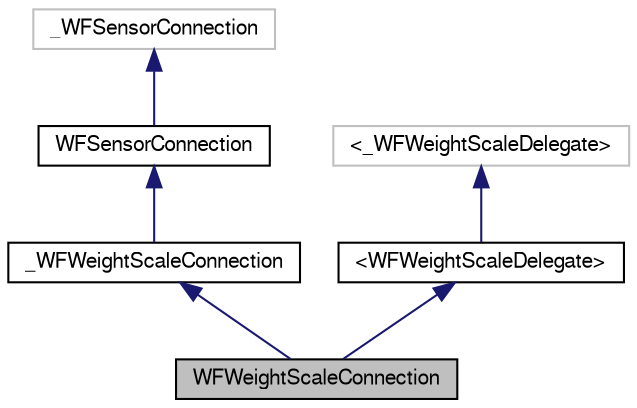 digraph "WFWeightScaleConnection"
{
  edge [fontname="FreeSans",fontsize="10",labelfontname="FreeSans",labelfontsize="10"];
  node [fontname="FreeSans",fontsize="10",shape=record];
  Node1 [label="WFWeightScaleConnection",height=0.2,width=0.4,color="black", fillcolor="grey75", style="filled", fontcolor="black"];
  Node2 -> Node1 [dir="back",color="midnightblue",fontsize="10",style="solid",fontname="FreeSans"];
  Node2 [label="_WFWeightScaleConnection",height=0.2,width=0.4,color="black", fillcolor="white", style="filled",URL="$interface___w_f_weight_scale_connection.html",tooltip="Internal-use base class for the WFWeightScaleConnection. "];
  Node3 -> Node2 [dir="back",color="midnightblue",fontsize="10",style="solid",fontname="FreeSans"];
  Node3 [label="WFSensorConnection",height=0.2,width=0.4,color="black", fillcolor="white", style="filled",URL="$interface_w_f_sensor_connection.html",tooltip="Represents the connection for an ANT sensor. "];
  Node4 -> Node3 [dir="back",color="midnightblue",fontsize="10",style="solid",fontname="FreeSans"];
  Node4 [label="_WFSensorConnection",height=0.2,width=0.4,color="grey75", fillcolor="white", style="filled"];
  Node5 -> Node1 [dir="back",color="midnightblue",fontsize="10",style="solid",fontname="FreeSans"];
  Node5 [label="\<WFWeightScaleDelegate\>",height=0.2,width=0.4,color="black", fillcolor="white", style="filled",URL="$protocol_w_f_weight_scale_delegate-p.html",tooltip="Provides the interface for callback methods used by the WFWeightScaleConnection. "];
  Node6 -> Node5 [dir="back",color="midnightblue",fontsize="10",style="solid",fontname="FreeSans"];
  Node6 [label="\<_WFWeightScaleDelegate\>",height=0.2,width=0.4,color="grey75", fillcolor="white", style="filled"];
}
